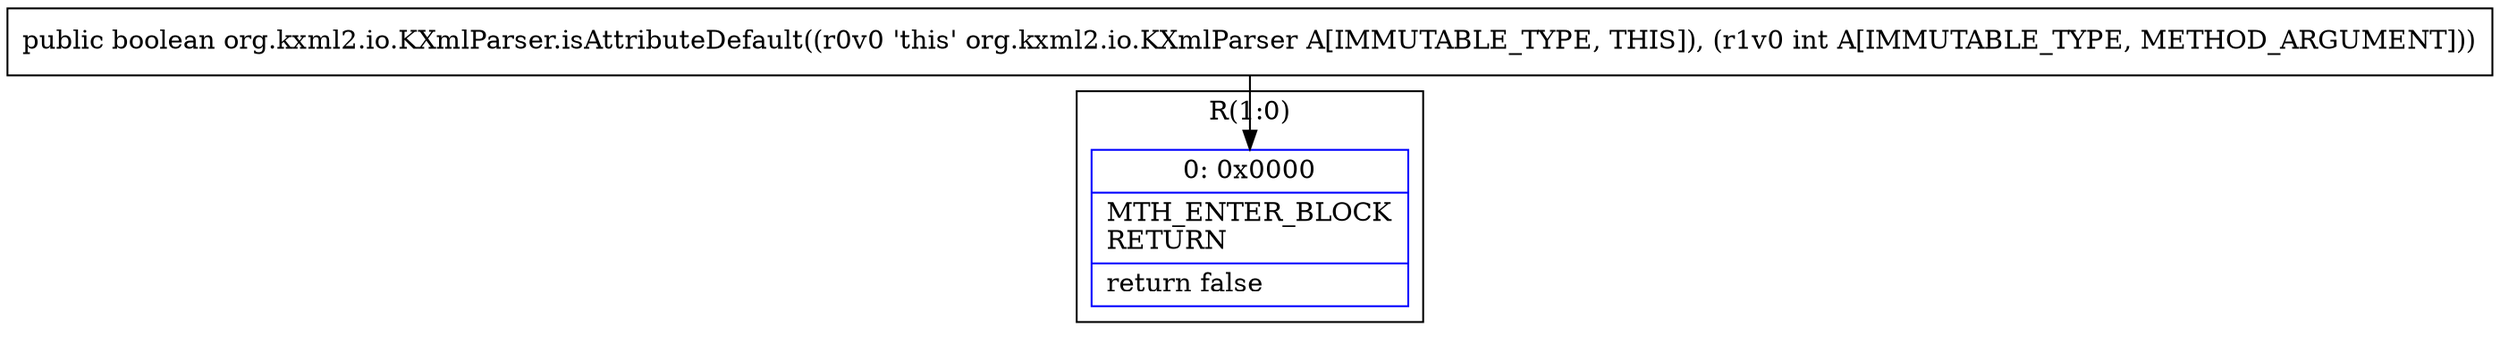 digraph "CFG fororg.kxml2.io.KXmlParser.isAttributeDefault(I)Z" {
subgraph cluster_Region_1919894073 {
label = "R(1:0)";
node [shape=record,color=blue];
Node_0 [shape=record,label="{0\:\ 0x0000|MTH_ENTER_BLOCK\lRETURN\l|return false\l}"];
}
MethodNode[shape=record,label="{public boolean org.kxml2.io.KXmlParser.isAttributeDefault((r0v0 'this' org.kxml2.io.KXmlParser A[IMMUTABLE_TYPE, THIS]), (r1v0 int A[IMMUTABLE_TYPE, METHOD_ARGUMENT])) }"];
MethodNode -> Node_0;
}


